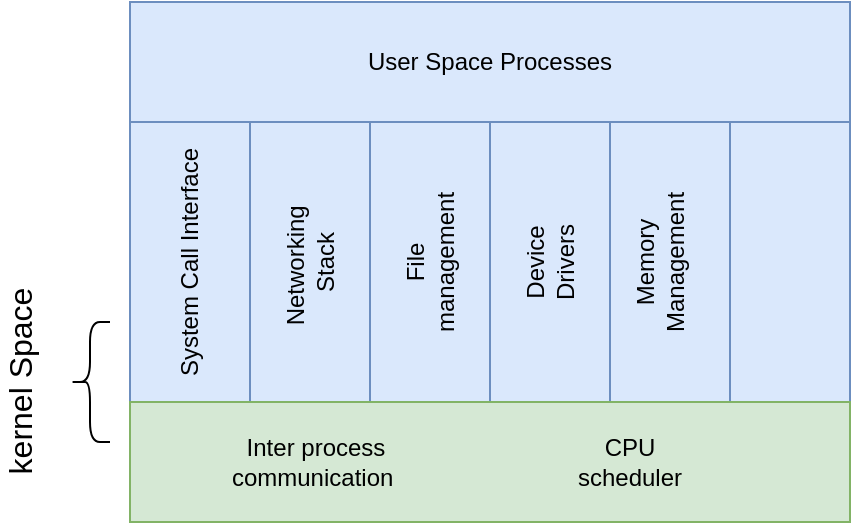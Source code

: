 <mxfile version="13.4.0" type="github">
  <diagram id="wr9Klig08tz31e96zgJG" name="Page-1">
    <mxGraphModel dx="2066" dy="1105" grid="1" gridSize="10" guides="1" tooltips="1" connect="1" arrows="1" fold="1" page="1" pageScale="1" pageWidth="827" pageHeight="1169" math="0" shadow="0">
      <root>
        <mxCell id="0" />
        <mxCell id="1" parent="0" />
        <mxCell id="Xe_Jn0Yr2sVz_pPIDhlK-2" value="" style="rounded=0;whiteSpace=wrap;html=1;strokeColor=#6c8ebf;direction=south;fillColor=#dae8fc;" vertex="1" parent="1">
          <mxGeometry x="220" y="360" width="60" height="140" as="geometry" />
        </mxCell>
        <mxCell id="Xe_Jn0Yr2sVz_pPIDhlK-6" value="" style="rounded=0;whiteSpace=wrap;html=1;strokeColor=#6c8ebf;direction=south;fillColor=#dae8fc;" vertex="1" parent="1">
          <mxGeometry x="280" y="360" width="60" height="140" as="geometry" />
        </mxCell>
        <mxCell id="Xe_Jn0Yr2sVz_pPIDhlK-7" value="" style="rounded=0;whiteSpace=wrap;html=1;strokeColor=#6c8ebf;direction=south;fillColor=#dae8fc;" vertex="1" parent="1">
          <mxGeometry x="340" y="360" width="60" height="140" as="geometry" />
        </mxCell>
        <mxCell id="Xe_Jn0Yr2sVz_pPIDhlK-8" value="" style="rounded=0;whiteSpace=wrap;html=1;strokeColor=#6c8ebf;direction=south;fillColor=#dae8fc;" vertex="1" parent="1">
          <mxGeometry x="400" y="360" width="60" height="140" as="geometry" />
        </mxCell>
        <mxCell id="Xe_Jn0Yr2sVz_pPIDhlK-9" value="" style="rounded=0;whiteSpace=wrap;html=1;strokeColor=#6c8ebf;direction=south;fillColor=#dae8fc;" vertex="1" parent="1">
          <mxGeometry x="460" y="360" width="60" height="140" as="geometry" />
        </mxCell>
        <mxCell id="Xe_Jn0Yr2sVz_pPIDhlK-10" value="" style="rounded=0;whiteSpace=wrap;html=1;strokeColor=#6c8ebf;direction=south;fillColor=#dae8fc;" vertex="1" parent="1">
          <mxGeometry x="520" y="360" width="60" height="140" as="geometry" />
        </mxCell>
        <mxCell id="nZHn6ieUkOkDJYo_L3ya-1" value="User Space Processes" style="rounded=0;whiteSpace=wrap;html=1;fillColor=#dae8fc;strokeColor=#6c8ebf;" parent="1" vertex="1">
          <mxGeometry x="220" y="300" width="360" height="60" as="geometry" />
        </mxCell>
        <mxCell id="nZHn6ieUkOkDJYo_L3ya-2" value="" style="rounded=0;whiteSpace=wrap;html=1;fillColor=#d5e8d4;strokeColor=#82b366;" parent="1" vertex="1">
          <mxGeometry x="220" y="500" width="360" height="60" as="geometry" />
        </mxCell>
        <mxCell id="nZHn6ieUkOkDJYo_L3ya-3" value="Memory Management" style="text;html=1;fillColor=none;align=center;verticalAlign=middle;whiteSpace=wrap;rounded=0;direction=south;rotation=270;" parent="1" vertex="1">
          <mxGeometry x="460" y="370" width="50" height="120" as="geometry" />
        </mxCell>
        <mxCell id="nZHn6ieUkOkDJYo_L3ya-4" value="Device Drivers" style="text;html=1;strokeColor=none;fillColor=none;align=center;verticalAlign=middle;whiteSpace=wrap;rounded=0;rotation=270;" parent="1" vertex="1">
          <mxGeometry x="410" y="420" width="40" height="20" as="geometry" />
        </mxCell>
        <mxCell id="nZHn6ieUkOkDJYo_L3ya-5" value="CPU scheduler&lt;br&gt;" style="text;html=1;strokeColor=none;fillColor=none;align=center;verticalAlign=middle;whiteSpace=wrap;rounded=0;" parent="1" vertex="1">
          <mxGeometry x="450" y="520" width="40" height="20" as="geometry" />
        </mxCell>
        <mxCell id="nZHn6ieUkOkDJYo_L3ya-6" value="File management" style="text;html=1;strokeColor=none;fillColor=none;align=center;verticalAlign=middle;whiteSpace=wrap;rounded=0;rotation=270;" parent="1" vertex="1">
          <mxGeometry x="350" y="420" width="40" height="20" as="geometry" />
        </mxCell>
        <mxCell id="nZHn6ieUkOkDJYo_L3ya-7" value="Networking&amp;nbsp;&lt;br&gt;Stack" style="text;html=1;strokeColor=none;fillColor=none;align=center;verticalAlign=middle;whiteSpace=wrap;rounded=0;rotation=270;" parent="1" vertex="1">
          <mxGeometry x="290" y="410" width="40" height="40" as="geometry" />
        </mxCell>
        <mxCell id="nZHn6ieUkOkDJYo_L3ya-9" value="System Call Interface" style="text;html=1;fillColor=none;align=center;verticalAlign=middle;whiteSpace=wrap;rounded=0;rotation=270;" parent="1" vertex="1">
          <mxGeometry x="172" y="410" width="156" height="40" as="geometry" />
        </mxCell>
        <mxCell id="nZHn6ieUkOkDJYo_L3ya-10" value="Inter process &lt;br&gt;communication&amp;nbsp;" style="text;html=1;strokeColor=none;fillColor=none;align=center;verticalAlign=middle;whiteSpace=wrap;rounded=0;" parent="1" vertex="1">
          <mxGeometry x="260" y="510" width="106" height="40" as="geometry" />
        </mxCell>
        <mxCell id="nZHn6ieUkOkDJYo_L3ya-11" value="" style="shape=curlyBracket;whiteSpace=wrap;html=1;rounded=1;" parent="1" vertex="1">
          <mxGeometry x="190" y="460" width="20" height="60" as="geometry" />
        </mxCell>
        <mxCell id="nZHn6ieUkOkDJYo_L3ya-12" value="&lt;font style=&quot;font-size: 16px&quot;&gt;kernel Space&lt;/font&gt;" style="text;html=1;align=center;verticalAlign=middle;resizable=0;points=[];autosize=1;rotation=270;" parent="1" vertex="1">
          <mxGeometry x="110" y="480" width="110" height="20" as="geometry" />
        </mxCell>
      </root>
    </mxGraphModel>
  </diagram>
</mxfile>
